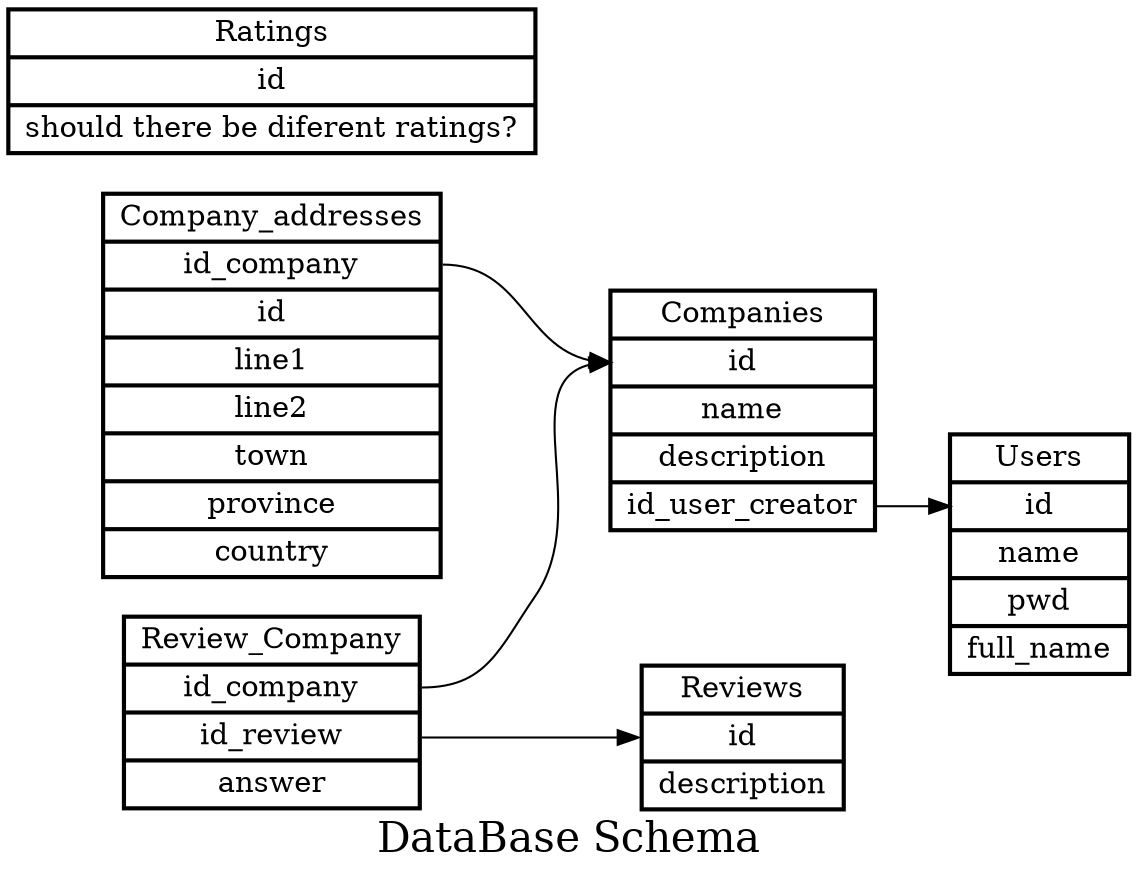 digraph DB
{
   graph [rankdir = "LR" ];
   node[fontsize = "14" style=bold];
# Tables
   companies [label="Companies |<f0> id | name | description | <f1>id_user_creator"   shape = "record"];
   users [label="Users |<f0> id | name | pwd | full_name"   shape = "record"];
   company_addresses [label="Company_addresses |<f1> id_company | id | line1 | line2 | town | province | country"   shape = "record"];
   reviews[label="Reviews | <f0>id | description" shape="record"];
   review_company[label="Review_Company | <f1>id_company | <f2>id_review | answer" shape="record"];
   ratings [label="<tb> Ratings | id | should there be diferent ratings?"   shape = "record"];


# Table connections
   company_addresses:f1 -> companies:f0;
   companies:f1 -> users:f0;
   review_company:f1 -> companies:f0;
   review_company:f2 -> reviews:f0;

   
   label = "DataBase Schema";
   fontsize=20;
}